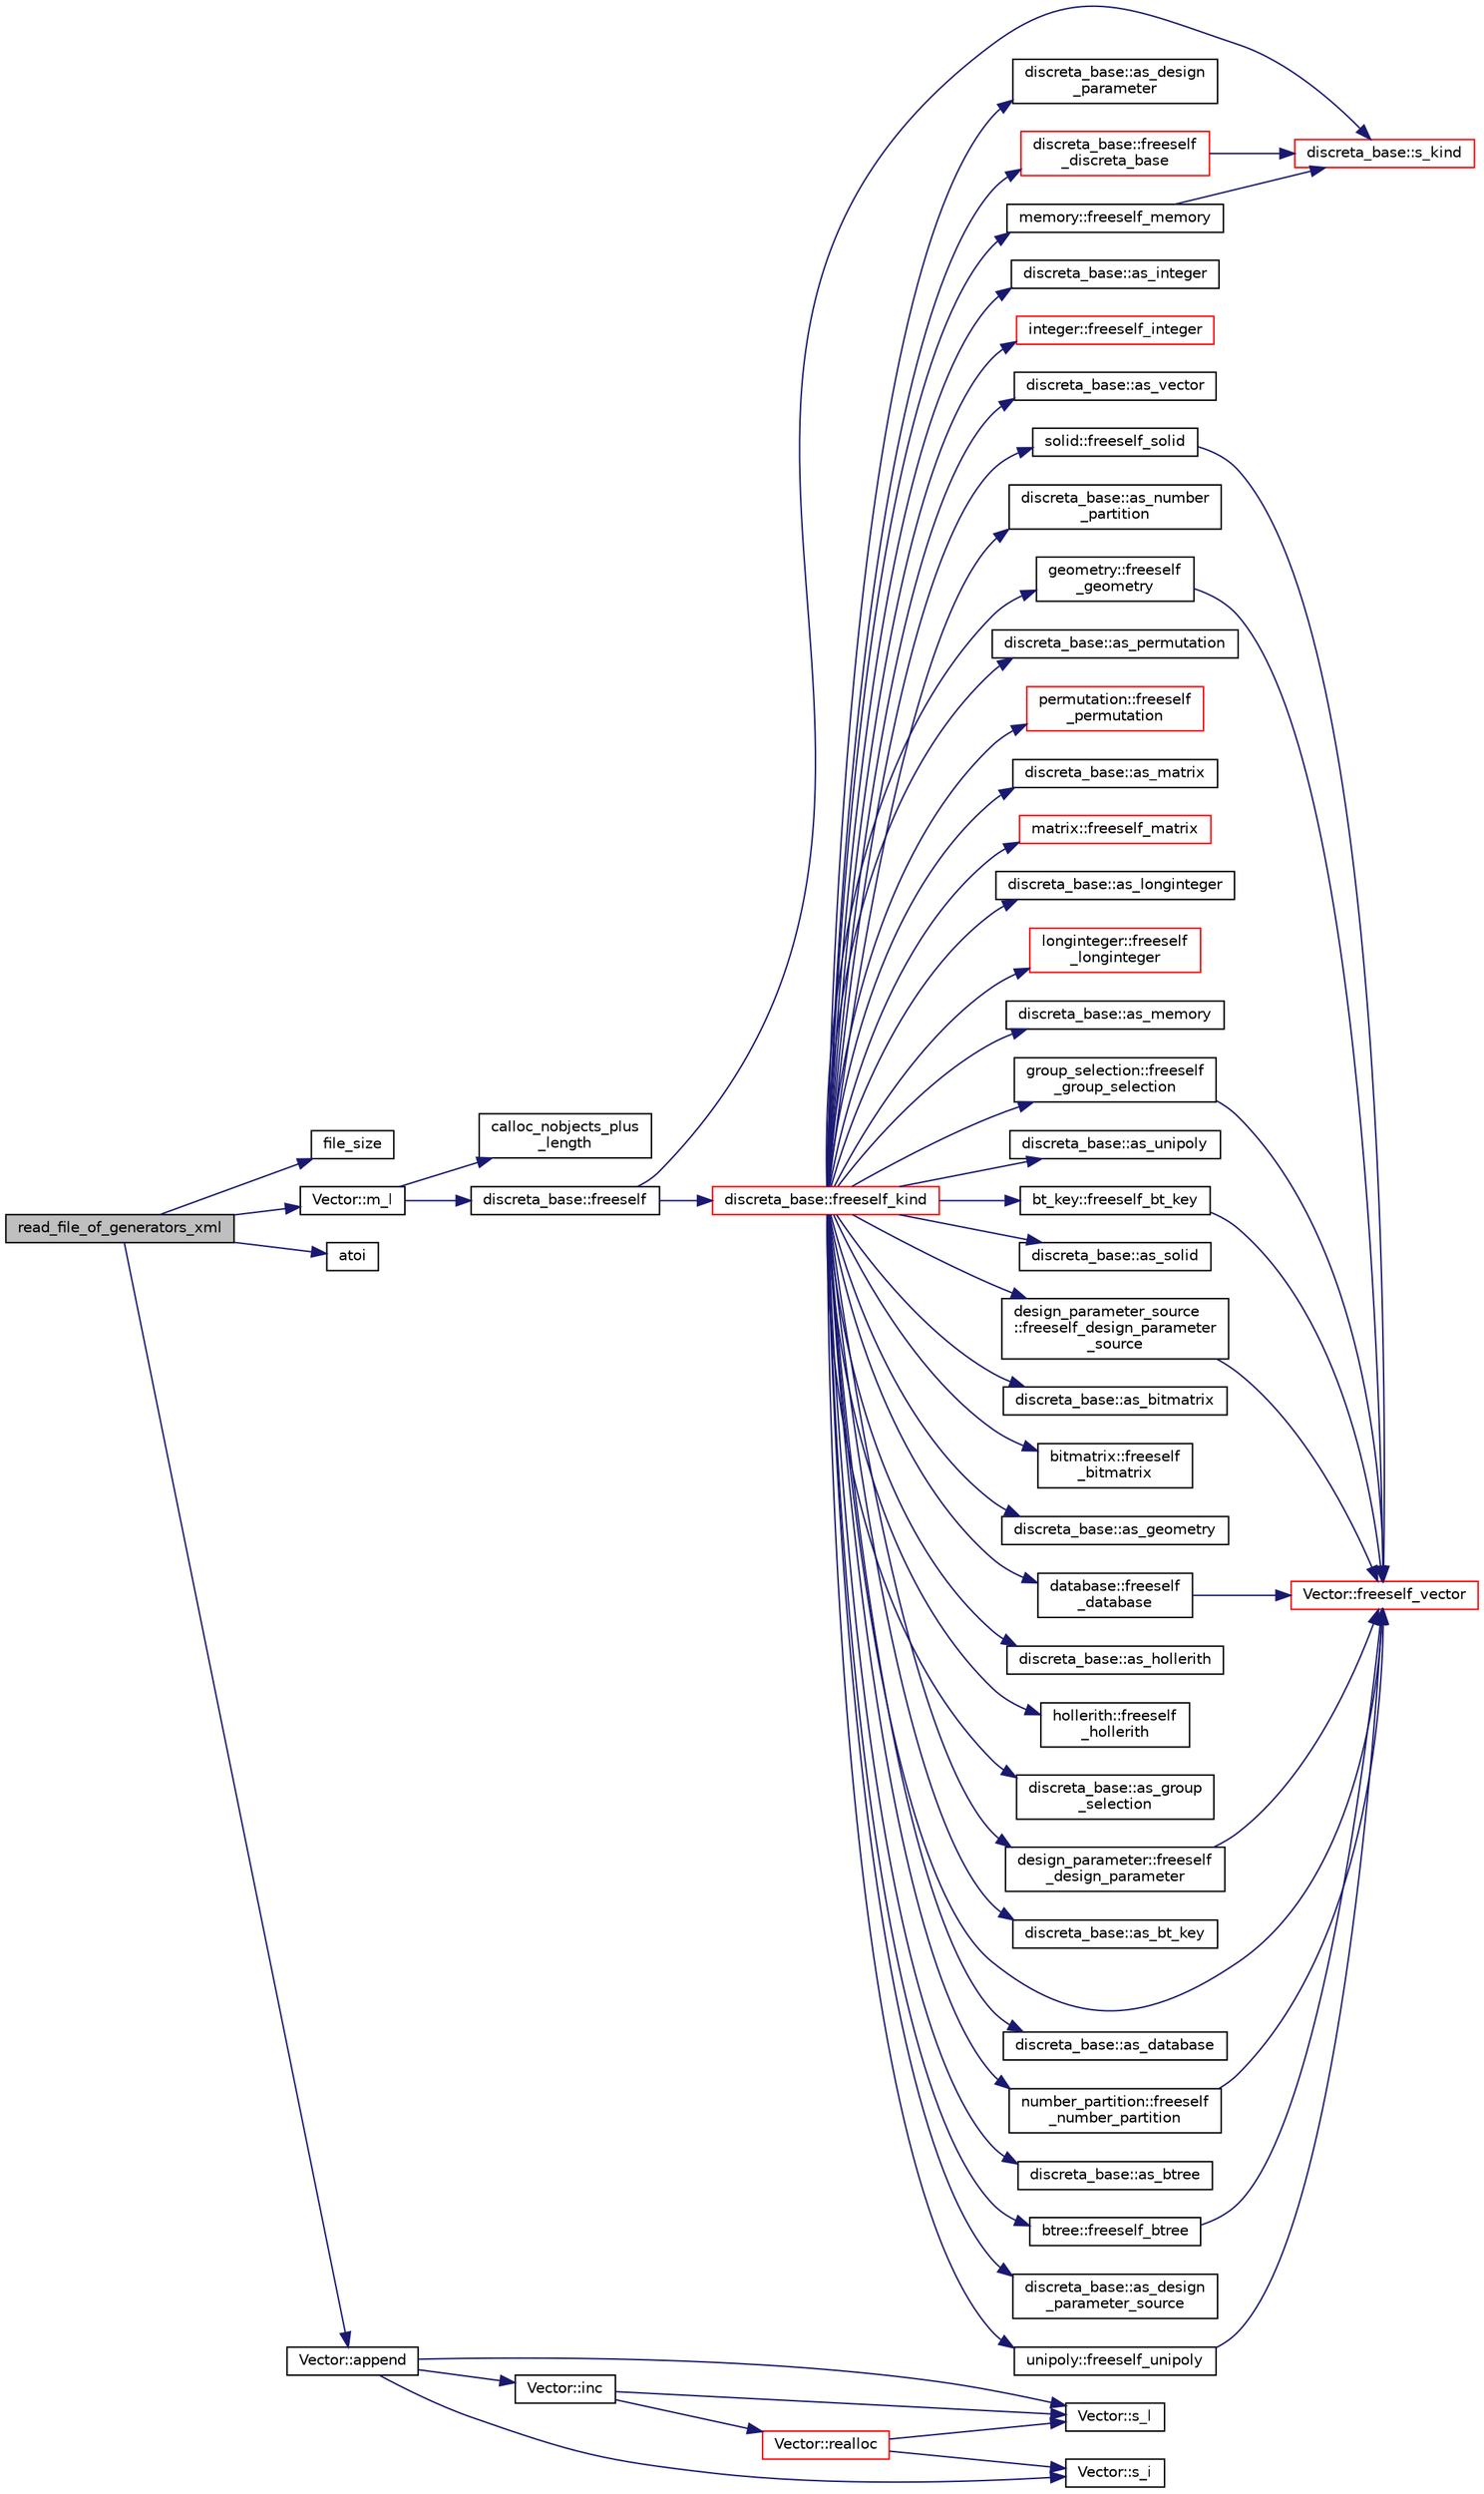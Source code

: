digraph "read_file_of_generators_xml"
{
  edge [fontname="Helvetica",fontsize="10",labelfontname="Helvetica",labelfontsize="10"];
  node [fontname="Helvetica",fontsize="10",shape=record];
  rankdir="LR";
  Node8165 [label="read_file_of_generators_xml",height=0.2,width=0.4,color="black", fillcolor="grey75", style="filled", fontcolor="black"];
  Node8165 -> Node8166 [color="midnightblue",fontsize="10",style="solid",fontname="Helvetica"];
  Node8166 [label="file_size",height=0.2,width=0.4,color="black", fillcolor="white", style="filled",URL="$df/dbf/sajeeb_8_c.html#a5c37cf5785204b6e9adf647dc14d0e50"];
  Node8165 -> Node8167 [color="midnightblue",fontsize="10",style="solid",fontname="Helvetica"];
  Node8167 [label="Vector::m_l",height=0.2,width=0.4,color="black", fillcolor="white", style="filled",URL="$d5/db2/class_vector.html#a00f5520c2a6b4f5282a1a8bcf8ea74eb"];
  Node8167 -> Node8168 [color="midnightblue",fontsize="10",style="solid",fontname="Helvetica"];
  Node8168 [label="discreta_base::freeself",height=0.2,width=0.4,color="black", fillcolor="white", style="filled",URL="$d7/d71/classdiscreta__base.html#a9a3c9501a562293b5667c11b9174d6e5"];
  Node8168 -> Node8169 [color="midnightblue",fontsize="10",style="solid",fontname="Helvetica"];
  Node8169 [label="discreta_base::freeself_kind",height=0.2,width=0.4,color="red", fillcolor="white", style="filled",URL="$d7/d71/classdiscreta__base.html#a63a23ada2165b3838fab719ed458cec8"];
  Node8169 -> Node8170 [color="midnightblue",fontsize="10",style="solid",fontname="Helvetica"];
  Node8170 [label="discreta_base::freeself\l_discreta_base",height=0.2,width=0.4,color="red", fillcolor="white", style="filled",URL="$d7/d71/classdiscreta__base.html#a8b1ec2cee4566034441e066dc2c027db"];
  Node8170 -> Node8171 [color="midnightblue",fontsize="10",style="solid",fontname="Helvetica"];
  Node8171 [label="discreta_base::s_kind",height=0.2,width=0.4,color="red", fillcolor="white", style="filled",URL="$d7/d71/classdiscreta__base.html#a8a830025c74adbbc3362418a7c2ba157"];
  Node8169 -> Node8177 [color="midnightblue",fontsize="10",style="solid",fontname="Helvetica"];
  Node8177 [label="discreta_base::as_integer",height=0.2,width=0.4,color="black", fillcolor="white", style="filled",URL="$d7/d71/classdiscreta__base.html#a00d7691eaf874fd283d942692fe8dd26"];
  Node8169 -> Node8178 [color="midnightblue",fontsize="10",style="solid",fontname="Helvetica"];
  Node8178 [label="integer::freeself_integer",height=0.2,width=0.4,color="red", fillcolor="white", style="filled",URL="$d0/de5/classinteger.html#a02eb557612c9db1820dd75a77151edc0"];
  Node8169 -> Node8179 [color="midnightblue",fontsize="10",style="solid",fontname="Helvetica"];
  Node8179 [label="discreta_base::as_vector",height=0.2,width=0.4,color="black", fillcolor="white", style="filled",URL="$d7/d71/classdiscreta__base.html#a7bdd6cae39c380b128ee9e17e42cf020"];
  Node8169 -> Node8180 [color="midnightblue",fontsize="10",style="solid",fontname="Helvetica"];
  Node8180 [label="Vector::freeself_vector",height=0.2,width=0.4,color="red", fillcolor="white", style="filled",URL="$d5/db2/class_vector.html#ad55c58937ca8fb342247a2c0fb572d20"];
  Node8169 -> Node8182 [color="midnightblue",fontsize="10",style="solid",fontname="Helvetica"];
  Node8182 [label="discreta_base::as_number\l_partition",height=0.2,width=0.4,color="black", fillcolor="white", style="filled",URL="$d7/d71/classdiscreta__base.html#a307aa09de0e925d46697707968ffab00"];
  Node8169 -> Node8183 [color="midnightblue",fontsize="10",style="solid",fontname="Helvetica"];
  Node8183 [label="number_partition::freeself\l_number_partition",height=0.2,width=0.4,color="black", fillcolor="white", style="filled",URL="$df/d50/classnumber__partition.html#aa74111c1c8cd218b654e7b7c1ca42eb5"];
  Node8183 -> Node8180 [color="midnightblue",fontsize="10",style="solid",fontname="Helvetica"];
  Node8169 -> Node8184 [color="midnightblue",fontsize="10",style="solid",fontname="Helvetica"];
  Node8184 [label="discreta_base::as_permutation",height=0.2,width=0.4,color="black", fillcolor="white", style="filled",URL="$d7/d71/classdiscreta__base.html#aa4e72f36a82984239b12ae831e131098"];
  Node8169 -> Node8185 [color="midnightblue",fontsize="10",style="solid",fontname="Helvetica"];
  Node8185 [label="permutation::freeself\l_permutation",height=0.2,width=0.4,color="red", fillcolor="white", style="filled",URL="$d0/d08/classpermutation.html#a1f86343fa765d71c976d79e5ce372c12"];
  Node8169 -> Node8186 [color="midnightblue",fontsize="10",style="solid",fontname="Helvetica"];
  Node8186 [label="discreta_base::as_matrix",height=0.2,width=0.4,color="black", fillcolor="white", style="filled",URL="$d7/d71/classdiscreta__base.html#ae4d7f56d917a4707b838fbffde6467ff"];
  Node8169 -> Node8187 [color="midnightblue",fontsize="10",style="solid",fontname="Helvetica"];
  Node8187 [label="matrix::freeself_matrix",height=0.2,width=0.4,color="red", fillcolor="white", style="filled",URL="$d1/d8d/classmatrix.html#ab47d61820499f35c15bf82fb6a3b9bd1"];
  Node8169 -> Node8189 [color="midnightblue",fontsize="10",style="solid",fontname="Helvetica"];
  Node8189 [label="discreta_base::as_longinteger",height=0.2,width=0.4,color="black", fillcolor="white", style="filled",URL="$d7/d71/classdiscreta__base.html#a20a094639eb711b10c8694c51937f7cd"];
  Node8169 -> Node8190 [color="midnightblue",fontsize="10",style="solid",fontname="Helvetica"];
  Node8190 [label="longinteger::freeself\l_longinteger",height=0.2,width=0.4,color="red", fillcolor="white", style="filled",URL="$d3/d71/classlonginteger.html#a82006f4b7c6bf897de0387497e16c219"];
  Node8169 -> Node8192 [color="midnightblue",fontsize="10",style="solid",fontname="Helvetica"];
  Node8192 [label="discreta_base::as_memory",height=0.2,width=0.4,color="black", fillcolor="white", style="filled",URL="$d7/d71/classdiscreta__base.html#ad94b2d7dce0cd4fa22db57f6e79c4bd2"];
  Node8169 -> Node8193 [color="midnightblue",fontsize="10",style="solid",fontname="Helvetica"];
  Node8193 [label="memory::freeself_memory",height=0.2,width=0.4,color="black", fillcolor="white", style="filled",URL="$d8/d99/classmemory.html#a19366f9105d79a0e818cc19255d7ef4f"];
  Node8193 -> Node8171 [color="midnightblue",fontsize="10",style="solid",fontname="Helvetica"];
  Node8169 -> Node8194 [color="midnightblue",fontsize="10",style="solid",fontname="Helvetica"];
  Node8194 [label="discreta_base::as_unipoly",height=0.2,width=0.4,color="black", fillcolor="white", style="filled",URL="$d7/d71/classdiscreta__base.html#ad50d8027f039fe5c2478cddb243adc9d"];
  Node8169 -> Node8195 [color="midnightblue",fontsize="10",style="solid",fontname="Helvetica"];
  Node8195 [label="unipoly::freeself_unipoly",height=0.2,width=0.4,color="black", fillcolor="white", style="filled",URL="$d1/d89/classunipoly.html#aad315db6c6adb555a0c63877aab7d27e"];
  Node8195 -> Node8180 [color="midnightblue",fontsize="10",style="solid",fontname="Helvetica"];
  Node8169 -> Node8196 [color="midnightblue",fontsize="10",style="solid",fontname="Helvetica"];
  Node8196 [label="discreta_base::as_solid",height=0.2,width=0.4,color="black", fillcolor="white", style="filled",URL="$d7/d71/classdiscreta__base.html#a1fc5f2b85ec97ab0a69dd64903c970a5"];
  Node8169 -> Node8197 [color="midnightblue",fontsize="10",style="solid",fontname="Helvetica"];
  Node8197 [label="solid::freeself_solid",height=0.2,width=0.4,color="black", fillcolor="white", style="filled",URL="$d8/def/classsolid.html#a84c2f0abd7b24b1cf2ccefa9c99567fe"];
  Node8197 -> Node8180 [color="midnightblue",fontsize="10",style="solid",fontname="Helvetica"];
  Node8169 -> Node8198 [color="midnightblue",fontsize="10",style="solid",fontname="Helvetica"];
  Node8198 [label="discreta_base::as_bitmatrix",height=0.2,width=0.4,color="black", fillcolor="white", style="filled",URL="$d7/d71/classdiscreta__base.html#a071ad54ea8ef6c9d1d15f532e5a76df6"];
  Node8169 -> Node8199 [color="midnightblue",fontsize="10",style="solid",fontname="Helvetica"];
  Node8199 [label="bitmatrix::freeself\l_bitmatrix",height=0.2,width=0.4,color="black", fillcolor="white", style="filled",URL="$de/dc8/classbitmatrix.html#a4b84eed56a244df63819eae6b7ba1eff"];
  Node8169 -> Node8200 [color="midnightblue",fontsize="10",style="solid",fontname="Helvetica"];
  Node8200 [label="discreta_base::as_geometry",height=0.2,width=0.4,color="black", fillcolor="white", style="filled",URL="$d7/d71/classdiscreta__base.html#a38fc7b4cdd830703e9d87354b79bc5c8"];
  Node8169 -> Node8201 [color="midnightblue",fontsize="10",style="solid",fontname="Helvetica"];
  Node8201 [label="geometry::freeself\l_geometry",height=0.2,width=0.4,color="black", fillcolor="white", style="filled",URL="$da/d44/classgeometry.html#a504b1b52d24b4ae00d9fd0b7838b57e6"];
  Node8201 -> Node8180 [color="midnightblue",fontsize="10",style="solid",fontname="Helvetica"];
  Node8169 -> Node8202 [color="midnightblue",fontsize="10",style="solid",fontname="Helvetica"];
  Node8202 [label="discreta_base::as_hollerith",height=0.2,width=0.4,color="black", fillcolor="white", style="filled",URL="$d7/d71/classdiscreta__base.html#a3e66f82711f314710107e2f29e589690"];
  Node8169 -> Node8203 [color="midnightblue",fontsize="10",style="solid",fontname="Helvetica"];
  Node8203 [label="hollerith::freeself\l_hollerith",height=0.2,width=0.4,color="black", fillcolor="white", style="filled",URL="$d8/d99/classhollerith.html#a240d1b30780c9e09323d0b3ad5e2d1f7"];
  Node8169 -> Node8204 [color="midnightblue",fontsize="10",style="solid",fontname="Helvetica"];
  Node8204 [label="discreta_base::as_group\l_selection",height=0.2,width=0.4,color="black", fillcolor="white", style="filled",URL="$d7/d71/classdiscreta__base.html#aae1bac4883c567718bef9fb610abbdc8"];
  Node8169 -> Node8205 [color="midnightblue",fontsize="10",style="solid",fontname="Helvetica"];
  Node8205 [label="group_selection::freeself\l_group_selection",height=0.2,width=0.4,color="black", fillcolor="white", style="filled",URL="$d6/db0/classgroup__selection.html#a778b1a466858bf7f90516eeba1795798"];
  Node8205 -> Node8180 [color="midnightblue",fontsize="10",style="solid",fontname="Helvetica"];
  Node8169 -> Node8206 [color="midnightblue",fontsize="10",style="solid",fontname="Helvetica"];
  Node8206 [label="discreta_base::as_bt_key",height=0.2,width=0.4,color="black", fillcolor="white", style="filled",URL="$d7/d71/classdiscreta__base.html#a2734c6e08dca17cf6588bd5064ec1b9f"];
  Node8169 -> Node8207 [color="midnightblue",fontsize="10",style="solid",fontname="Helvetica"];
  Node8207 [label="bt_key::freeself_bt_key",height=0.2,width=0.4,color="black", fillcolor="white", style="filled",URL="$d1/de5/classbt__key.html#aad1f5a9b943d3ae072f1d09a9bb126c6"];
  Node8207 -> Node8180 [color="midnightblue",fontsize="10",style="solid",fontname="Helvetica"];
  Node8169 -> Node8208 [color="midnightblue",fontsize="10",style="solid",fontname="Helvetica"];
  Node8208 [label="discreta_base::as_database",height=0.2,width=0.4,color="black", fillcolor="white", style="filled",URL="$d7/d71/classdiscreta__base.html#ab055d39d58210a2b03ba3d33703b09a9"];
  Node8169 -> Node8209 [color="midnightblue",fontsize="10",style="solid",fontname="Helvetica"];
  Node8209 [label="database::freeself\l_database",height=0.2,width=0.4,color="black", fillcolor="white", style="filled",URL="$db/d72/classdatabase.html#a4dc263211f9b364e4fa733c8cf53e066"];
  Node8209 -> Node8180 [color="midnightblue",fontsize="10",style="solid",fontname="Helvetica"];
  Node8169 -> Node8210 [color="midnightblue",fontsize="10",style="solid",fontname="Helvetica"];
  Node8210 [label="discreta_base::as_btree",height=0.2,width=0.4,color="black", fillcolor="white", style="filled",URL="$d7/d71/classdiscreta__base.html#a78e76674cef2ec113c17989c11288778"];
  Node8169 -> Node8211 [color="midnightblue",fontsize="10",style="solid",fontname="Helvetica"];
  Node8211 [label="btree::freeself_btree",height=0.2,width=0.4,color="black", fillcolor="white", style="filled",URL="$dd/db0/classbtree.html#af866a69c5f887781efdcd491d71f2c28"];
  Node8211 -> Node8180 [color="midnightblue",fontsize="10",style="solid",fontname="Helvetica"];
  Node8169 -> Node8212 [color="midnightblue",fontsize="10",style="solid",fontname="Helvetica"];
  Node8212 [label="discreta_base::as_design\l_parameter_source",height=0.2,width=0.4,color="black", fillcolor="white", style="filled",URL="$d7/d71/classdiscreta__base.html#a59cbf837c6582ded5bc586265d13d81a"];
  Node8169 -> Node8213 [color="midnightblue",fontsize="10",style="solid",fontname="Helvetica"];
  Node8213 [label="design_parameter_source\l::freeself_design_parameter\l_source",height=0.2,width=0.4,color="black", fillcolor="white", style="filled",URL="$df/d4b/classdesign__parameter__source.html#a61e751fbde5330ede70525d4953bbc79"];
  Node8213 -> Node8180 [color="midnightblue",fontsize="10",style="solid",fontname="Helvetica"];
  Node8169 -> Node8214 [color="midnightblue",fontsize="10",style="solid",fontname="Helvetica"];
  Node8214 [label="discreta_base::as_design\l_parameter",height=0.2,width=0.4,color="black", fillcolor="white", style="filled",URL="$d7/d71/classdiscreta__base.html#aab24ff38ea1c5471ab3de42e014d0f2a"];
  Node8169 -> Node8215 [color="midnightblue",fontsize="10",style="solid",fontname="Helvetica"];
  Node8215 [label="design_parameter::freeself\l_design_parameter",height=0.2,width=0.4,color="black", fillcolor="white", style="filled",URL="$da/d94/classdesign__parameter.html#a0e7274960527530080b673a9d9e53fed"];
  Node8215 -> Node8180 [color="midnightblue",fontsize="10",style="solid",fontname="Helvetica"];
  Node8168 -> Node8171 [color="midnightblue",fontsize="10",style="solid",fontname="Helvetica"];
  Node8167 -> Node8216 [color="midnightblue",fontsize="10",style="solid",fontname="Helvetica"];
  Node8216 [label="calloc_nobjects_plus\l_length",height=0.2,width=0.4,color="black", fillcolor="white", style="filled",URL="$d9/d60/discreta_8h.html#a71599d54c8c17dfa065a363f5cdd0aa4"];
  Node8165 -> Node8217 [color="midnightblue",fontsize="10",style="solid",fontname="Helvetica"];
  Node8217 [label="atoi",height=0.2,width=0.4,color="black", fillcolor="white", style="filled",URL="$d9/d60/discreta_8h.html#ad0ac71cbcb495289e474437d6b7d7fac"];
  Node8165 -> Node8218 [color="midnightblue",fontsize="10",style="solid",fontname="Helvetica"];
  Node8218 [label="Vector::append",height=0.2,width=0.4,color="black", fillcolor="white", style="filled",URL="$d5/db2/class_vector.html#aec80be90cd2cbfe79267220113b679c4"];
  Node8218 -> Node8219 [color="midnightblue",fontsize="10",style="solid",fontname="Helvetica"];
  Node8219 [label="Vector::s_l",height=0.2,width=0.4,color="black", fillcolor="white", style="filled",URL="$d5/db2/class_vector.html#ad2dc082288f858d22a528832289e0704"];
  Node8218 -> Node8220 [color="midnightblue",fontsize="10",style="solid",fontname="Helvetica"];
  Node8220 [label="Vector::inc",height=0.2,width=0.4,color="black", fillcolor="white", style="filled",URL="$d5/db2/class_vector.html#a5f6fe0531bc3d9829becd8503e4156a3"];
  Node8220 -> Node8221 [color="midnightblue",fontsize="10",style="solid",fontname="Helvetica"];
  Node8221 [label="Vector::realloc",height=0.2,width=0.4,color="red", fillcolor="white", style="filled",URL="$d5/db2/class_vector.html#a00aff28a4a7cacc8c5aaf44b6f3fb3a5"];
  Node8221 -> Node8219 [color="midnightblue",fontsize="10",style="solid",fontname="Helvetica"];
  Node8221 -> Node8222 [color="midnightblue",fontsize="10",style="solid",fontname="Helvetica"];
  Node8222 [label="Vector::s_i",height=0.2,width=0.4,color="black", fillcolor="white", style="filled",URL="$d5/db2/class_vector.html#a1c4fe1752523df8119f70dd550244871"];
  Node8220 -> Node8219 [color="midnightblue",fontsize="10",style="solid",fontname="Helvetica"];
  Node8218 -> Node8222 [color="midnightblue",fontsize="10",style="solid",fontname="Helvetica"];
}
